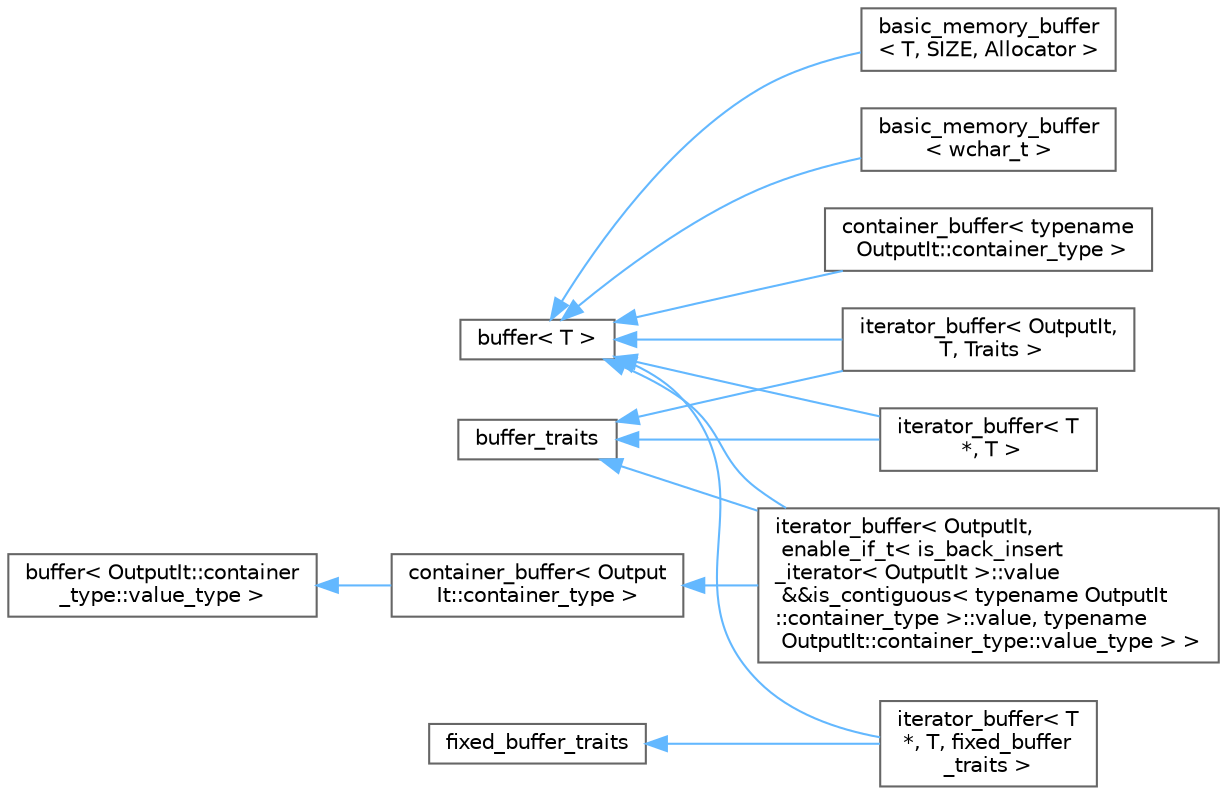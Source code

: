 digraph "类继承关系图"
{
 // LATEX_PDF_SIZE
  bgcolor="transparent";
  edge [fontname=Helvetica,fontsize=10,labelfontname=Helvetica,labelfontsize=10];
  node [fontname=Helvetica,fontsize=10,shape=box,height=0.2,width=0.4];
  rankdir="LR";
  Node0 [id="Node000000",label="buffer\< T \>",height=0.2,width=0.4,color="grey40", fillcolor="white", style="filled",URL="$classdetail_1_1buffer.html",tooltip="A contiguous memory buffer with an optional growing ability."];
  Node0 -> Node1 [id="edge119_Node000000_Node000001",dir="back",color="steelblue1",style="solid",tooltip=" "];
  Node1 [id="Node000001",label="basic_memory_buffer\l\< wchar_t \>",height=0.2,width=0.4,color="grey40", fillcolor="white", style="filled",URL="$classbasic__memory__buffer.html",tooltip=" "];
  Node0 -> Node2 [id="edge120_Node000000_Node000002",dir="back",color="steelblue1",style="solid",tooltip=" "];
  Node2 [id="Node000002",label="container_buffer\< typename\l OutputIt::container_type \>",height=0.2,width=0.4,color="grey40", fillcolor="white", style="filled",URL="$classdetail_1_1container__buffer.html",tooltip=" "];
  Node0 -> Node3 [id="edge121_Node000000_Node000003",dir="back",color="steelblue1",style="solid",tooltip=" "];
  Node3 [id="Node000003",label="iterator_buffer\< OutputIt,\l enable_if_t\< is_back_insert\l_iterator\< OutputIt \>::value\l &&is_contiguous\< typename OutputIt\l::container_type \>::value, typename\l OutputIt::container_type::value_type \> \>",height=0.2,width=0.4,color="grey40", fillcolor="white", style="filled",URL="$classdetail_1_1iterator__buffer_3_01_output_it_00_01enable__if__t_3_01is__back__insert__iteratorc14756b7678d539799ac167e35d72bcb.html",tooltip=" "];
  Node0 -> Node7 [id="edge122_Node000000_Node000007",dir="back",color="steelblue1",style="solid",tooltip=" "];
  Node7 [id="Node000007",label="iterator_buffer\< T\l *, T \>",height=0.2,width=0.4,color="grey40", fillcolor="white", style="filled",URL="$classdetail_1_1iterator__buffer_3_01_t_01_5_00_01_t_01_4.html",tooltip=" "];
  Node0 -> Node9 [id="edge123_Node000000_Node000009",dir="back",color="steelblue1",style="solid",tooltip=" "];
  Node9 [id="Node000009",label="iterator_buffer\< T\l *, T, fixed_buffer\l_traits \>",height=0.2,width=0.4,color="grey40", fillcolor="white", style="filled",URL="$classdetail_1_1iterator__buffer_3_01_t_01_5_00_01_t_00_01fixed__buffer__traits_01_4.html",tooltip=" "];
  Node0 -> Node11 [id="edge124_Node000000_Node000011",dir="back",color="steelblue1",style="solid",tooltip=" "];
  Node11 [id="Node000011",label="basic_memory_buffer\l\< T, SIZE, Allocator \>",height=0.2,width=0.4,color="grey40", fillcolor="white", style="filled",URL="$classbasic__memory__buffer.html",tooltip="A dynamically growing memory buffer for trivially copyable/constructible types with the first SIZE el..."];
  Node0 -> Node8 [id="edge125_Node000000_Node000008",dir="back",color="steelblue1",style="solid",tooltip=" "];
  Node8 [id="Node000008",label="iterator_buffer\< OutputIt,\l T, Traits \>",height=0.2,width=0.4,color="grey40", fillcolor="white", style="filled",URL="$classdetail_1_1iterator__buffer.html",tooltip=" "];
  Node5 [id="Node000005",label="buffer\< OutputIt::container\l_type::value_type \>",height=0.2,width=0.4,color="grey40", fillcolor="white", style="filled",URL="$classdetail_1_1buffer.html",tooltip=" "];
  Node5 -> Node4 [id="edge126_Node000005_Node000004",dir="back",color="steelblue1",style="solid",tooltip=" "];
  Node4 [id="Node000004",label="container_buffer\< Output\lIt::container_type \>",height=0.2,width=0.4,color="grey40", fillcolor="white", style="filled",URL="$classdetail_1_1container__buffer.html",tooltip=" "];
  Node4 -> Node3 [id="edge127_Node000004_Node000003",dir="back",color="steelblue1",style="solid",tooltip=" "];
  Node6 [id="Node000006",label="buffer_traits",height=0.2,width=0.4,color="grey40", fillcolor="white", style="filled",URL="$structdetail_1_1buffer__traits.html",tooltip=" "];
  Node6 -> Node3 [id="edge128_Node000006_Node000003",dir="back",color="steelblue1",style="solid",tooltip=" "];
  Node6 -> Node7 [id="edge129_Node000006_Node000007",dir="back",color="steelblue1",style="solid",tooltip=" "];
  Node6 -> Node8 [id="edge130_Node000006_Node000008",dir="back",color="steelblue1",style="solid",tooltip=" "];
  Node10 [id="Node000010",label="fixed_buffer_traits",height=0.2,width=0.4,color="grey40", fillcolor="white", style="filled",URL="$classdetail_1_1fixed__buffer__traits.html",tooltip=" "];
  Node10 -> Node9 [id="edge131_Node000010_Node000009",dir="back",color="steelblue1",style="solid",tooltip=" "];
}
